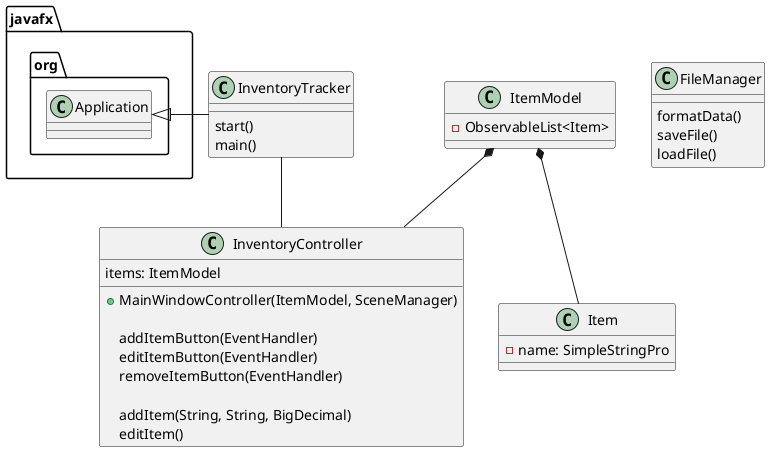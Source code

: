 @startuml
'https://plantuml.com/class-diagram

class InventoryTracker {
    start()
    main()
}

class InventoryController {
    items: ItemModel

    + MainWindowController(ItemModel, SceneManager)

    addItemButton(EventHandler)
    editItemButton(EventHandler)
    removeItemButton(EventHandler)

    addItem(String, String, BigDecimal)
    editItem()
}


class FileManager {
    formatData()
    saveFile()
    loadFile()
}

class ItemModel {
    - ObservableList<Item>
}

class Item {
    - name: SimpleStringPro
}

javafx.org.Application <|- InventoryTracker

InventoryTracker -- InventoryController
ItemModel *-- InventoryController
ItemModel *-- Item

@enduml